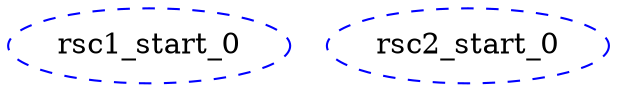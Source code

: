 digraph "g" {
	size = "30,30"
"rsc1_start_0" [ style="dashed" color="blue" fontcolor="black" ]
"rsc2_start_0" [ style="dashed" color="blue" fontcolor="black" ]
}
